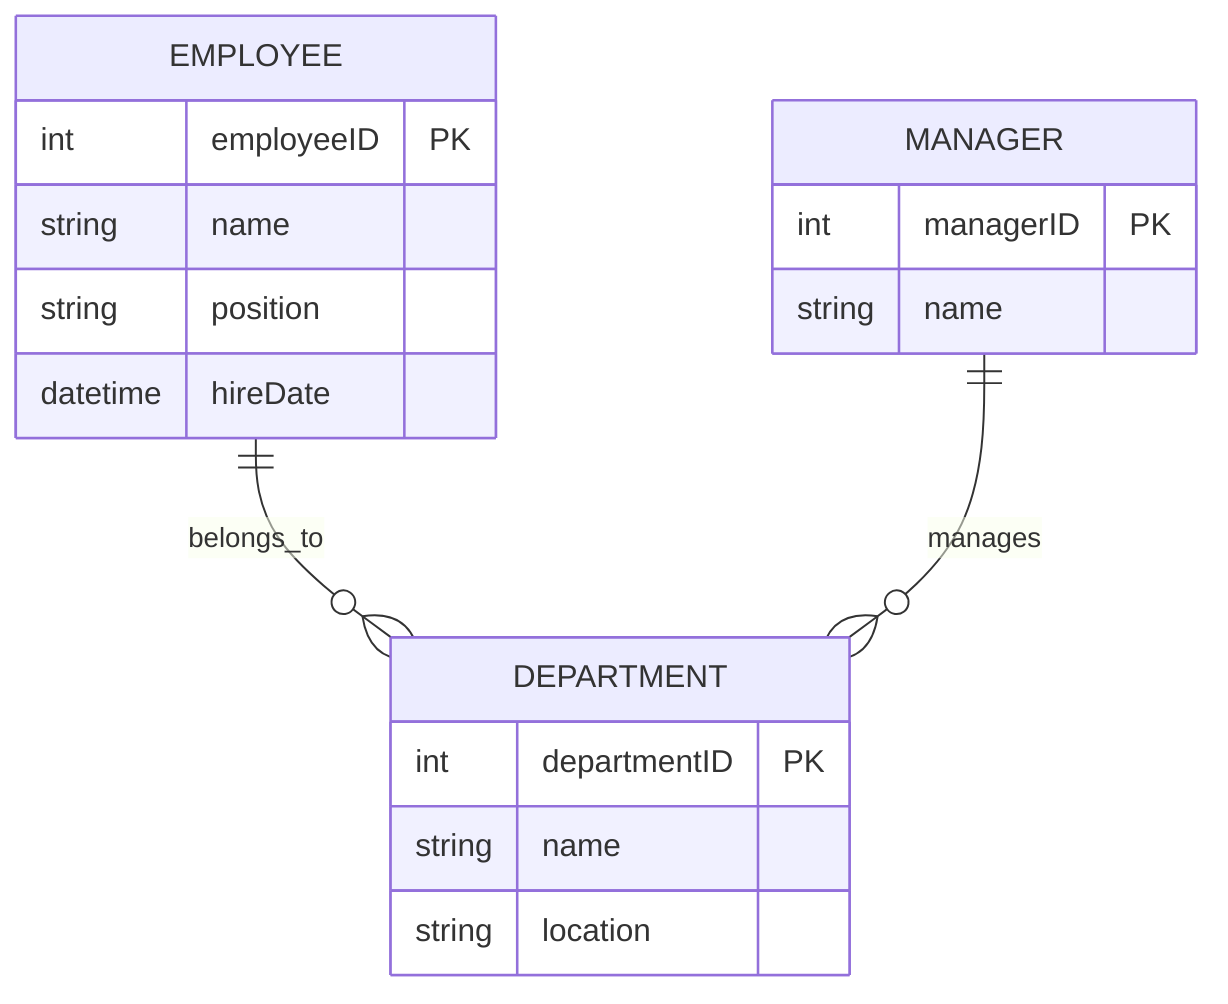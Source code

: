 erDiagram
    EMPLOYEE ||--o{ DEPARTMENT : belongs_to
    EMPLOYEE {
        int employeeID PK
        string name
        string position
        datetime hireDate
    }
    DEPARTMENT {
        int departmentID PK
        string name
        string location				
    }
    MANAGER ||--o{ DEPARTMENT : manages
    MANAGER {
        int managerID PK
        string name
    }